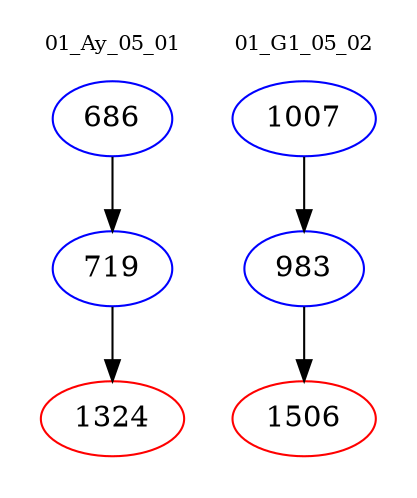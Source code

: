 digraph{
subgraph cluster_0 {
color = white
label = "01_Ay_05_01";
fontsize=10;
T0_686 [label="686", color="blue"]
T0_686 -> T0_719 [color="black"]
T0_719 [label="719", color="blue"]
T0_719 -> T0_1324 [color="black"]
T0_1324 [label="1324", color="red"]
}
subgraph cluster_1 {
color = white
label = "01_G1_05_02";
fontsize=10;
T1_1007 [label="1007", color="blue"]
T1_1007 -> T1_983 [color="black"]
T1_983 [label="983", color="blue"]
T1_983 -> T1_1506 [color="black"]
T1_1506 [label="1506", color="red"]
}
}
